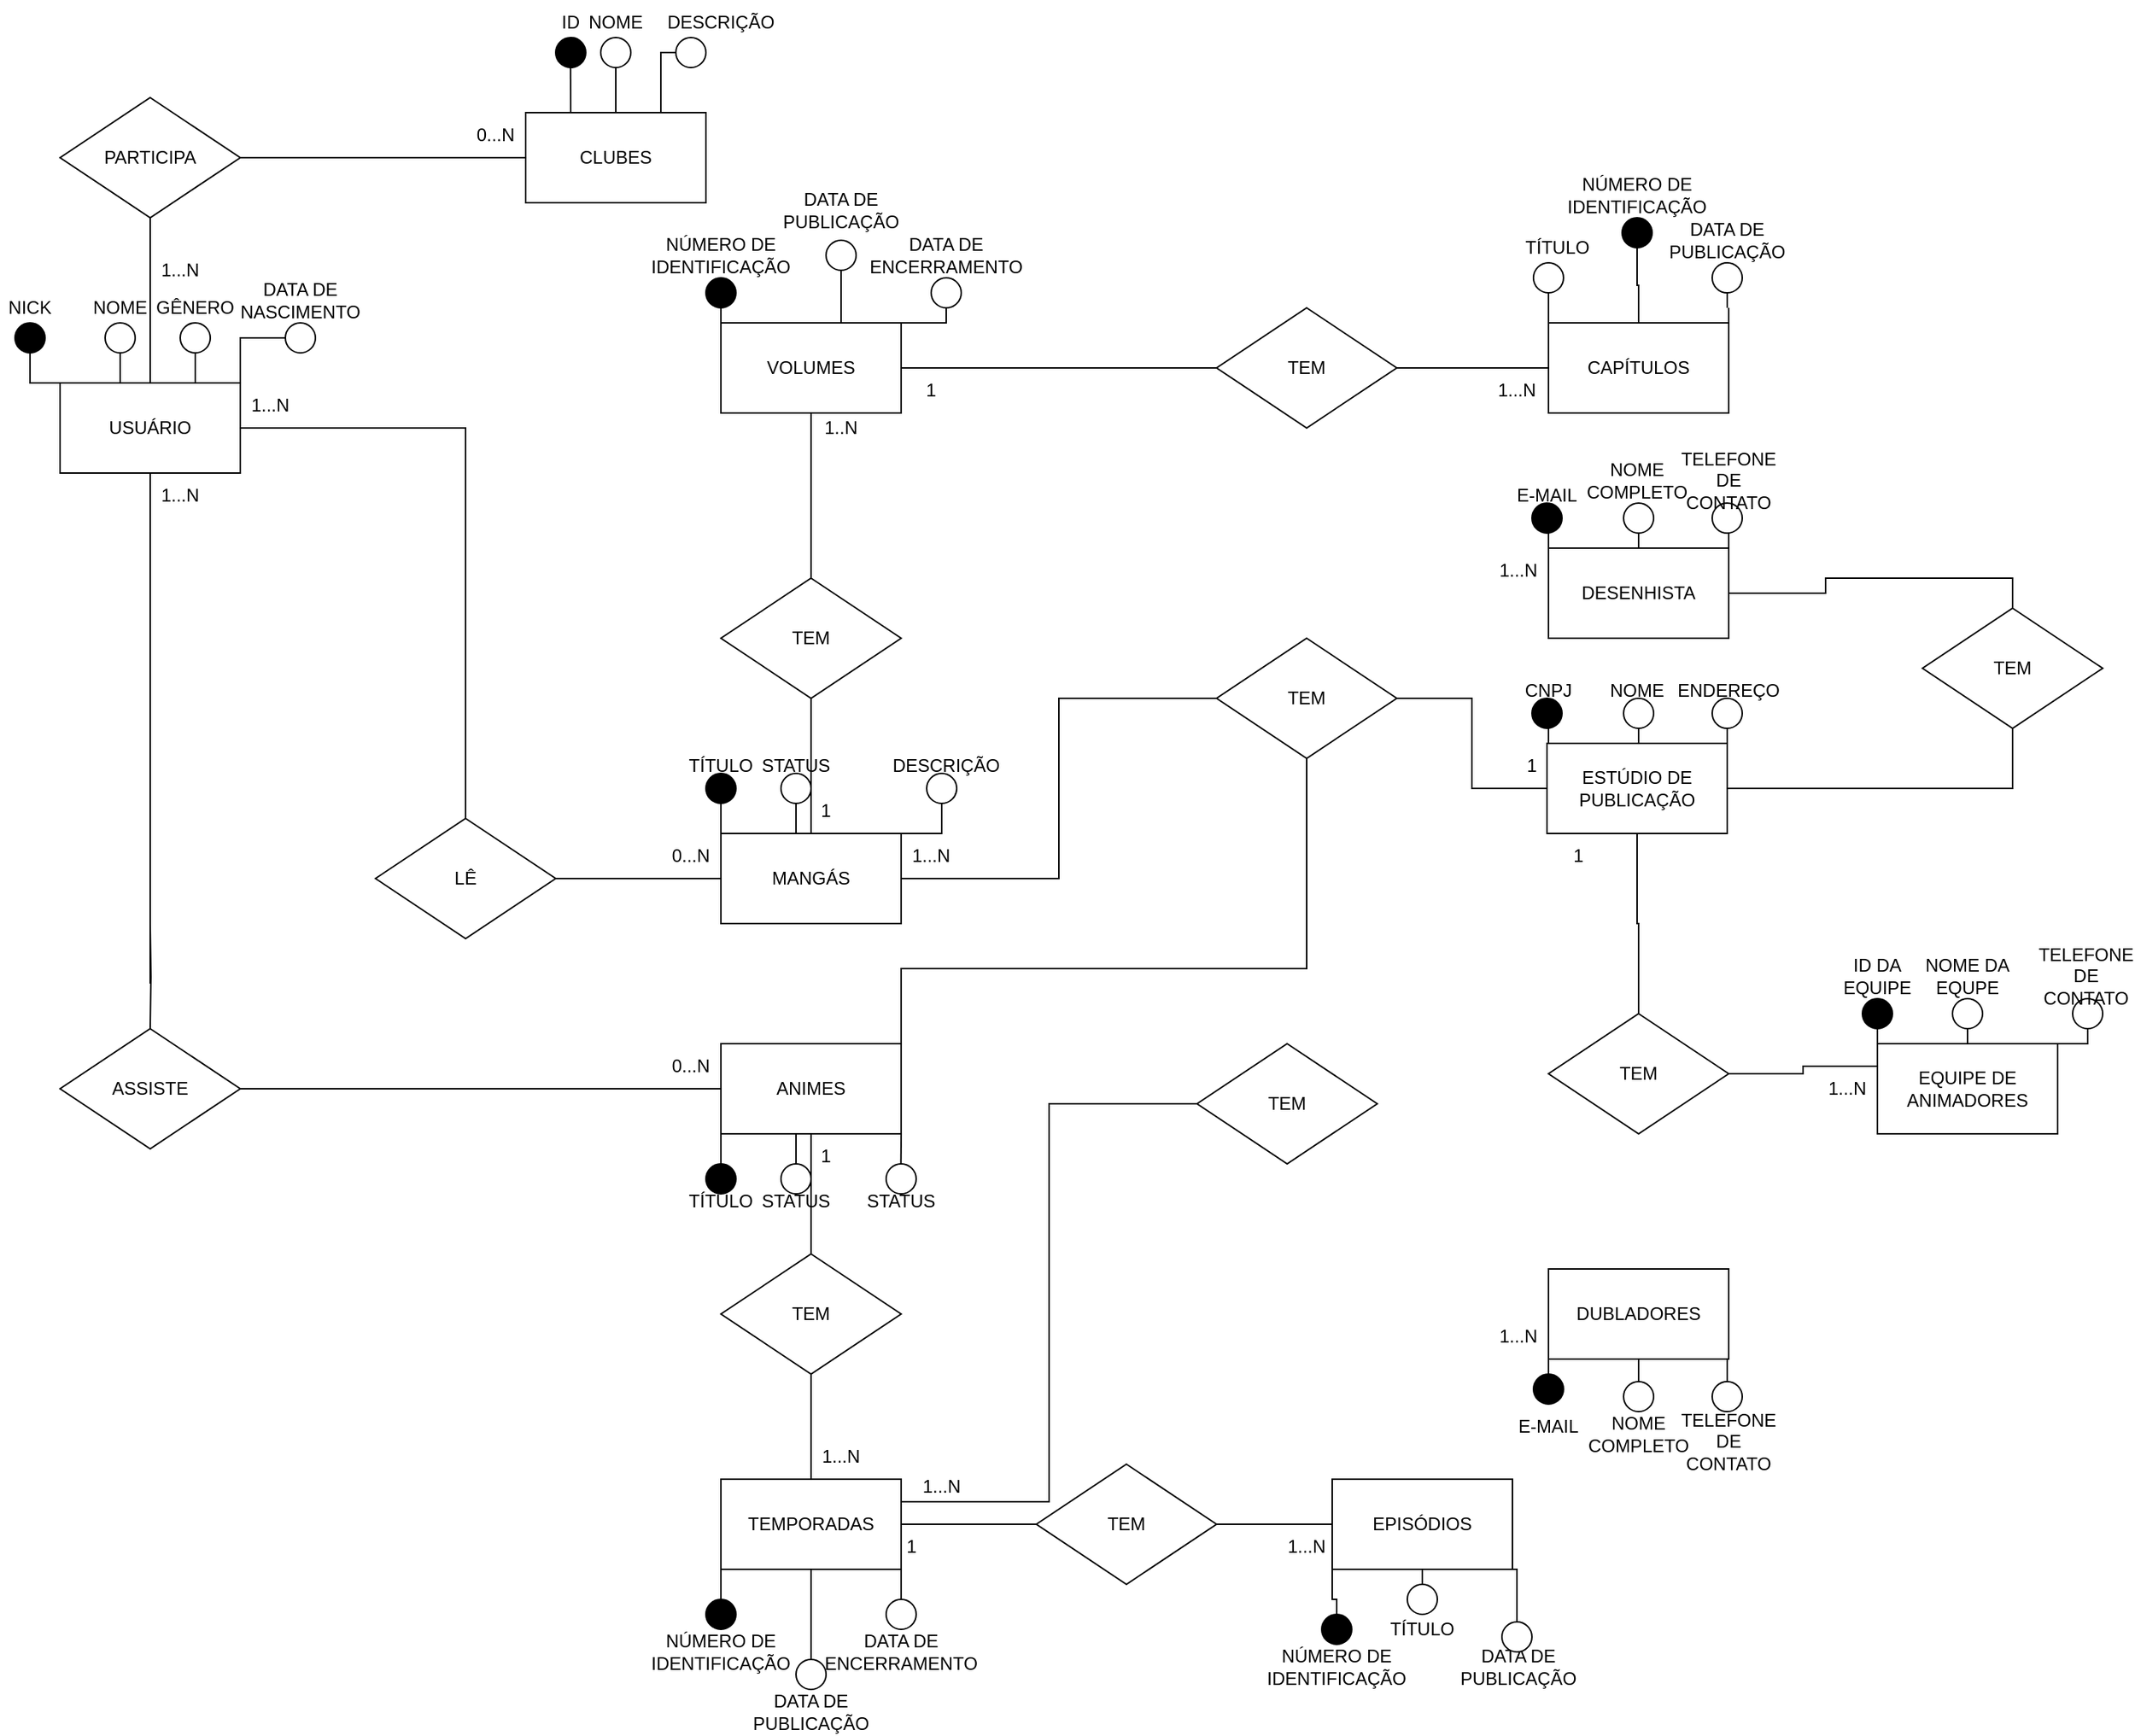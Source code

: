 <mxfile version="15.6.8" type="github">
  <diagram id="DqSAR1eta4Aplh36VHJp" name="Page-1">
    <mxGraphModel dx="1973" dy="2305" grid="1" gridSize="10" guides="1" tooltips="1" connect="1" arrows="1" fold="1" page="1" pageScale="1" pageWidth="827" pageHeight="1169" math="0" shadow="0">
      <root>
        <mxCell id="0" />
        <mxCell id="1" parent="0" />
        <mxCell id="0AynTZlASmMQr-Qh1-zb-100" style="edgeStyle=orthogonalEdgeStyle;rounded=0;orthogonalLoop=1;jettySize=auto;html=1;exitX=0.5;exitY=1;exitDx=0;exitDy=0;endArrow=none;endFill=0;" parent="1" source="0AynTZlASmMQr-Qh1-zb-62" edge="1">
          <mxGeometry relative="1" as="geometry">
            <mxPoint x="310" y="310" as="targetPoint" />
          </mxGeometry>
        </mxCell>
        <mxCell id="0AynTZlASmMQr-Qh1-zb-127" style="edgeStyle=orthogonalEdgeStyle;rounded=0;orthogonalLoop=1;jettySize=auto;html=1;exitX=0.5;exitY=0;exitDx=0;exitDy=0;entryX=0.5;entryY=1;entryDx=0;entryDy=0;endArrow=none;endFill=0;" parent="1" source="0AynTZlASmMQr-Qh1-zb-62" target="0AynTZlASmMQr-Qh1-zb-126" edge="1">
          <mxGeometry relative="1" as="geometry" />
        </mxCell>
        <mxCell id="0AynTZlASmMQr-Qh1-zb-179" style="edgeStyle=orthogonalEdgeStyle;rounded=0;orthogonalLoop=1;jettySize=auto;html=1;exitX=0;exitY=0;exitDx=0;exitDy=0;entryX=0.5;entryY=1;entryDx=0;entryDy=0;endArrow=none;endFill=0;" parent="1" source="0AynTZlASmMQr-Qh1-zb-62" target="0AynTZlASmMQr-Qh1-zb-178" edge="1">
          <mxGeometry relative="1" as="geometry" />
        </mxCell>
        <mxCell id="0AynTZlASmMQr-Qh1-zb-181" style="edgeStyle=orthogonalEdgeStyle;rounded=0;orthogonalLoop=1;jettySize=auto;html=1;exitX=0.25;exitY=0;exitDx=0;exitDy=0;entryX=0.5;entryY=1;entryDx=0;entryDy=0;endArrow=none;endFill=0;" parent="1" source="0AynTZlASmMQr-Qh1-zb-62" target="0AynTZlASmMQr-Qh1-zb-180" edge="1">
          <mxGeometry relative="1" as="geometry" />
        </mxCell>
        <mxCell id="0AynTZlASmMQr-Qh1-zb-183" style="edgeStyle=orthogonalEdgeStyle;rounded=0;orthogonalLoop=1;jettySize=auto;html=1;exitX=0.75;exitY=0;exitDx=0;exitDy=0;endArrow=none;endFill=0;" parent="1" source="0AynTZlASmMQr-Qh1-zb-62" edge="1">
          <mxGeometry relative="1" as="geometry">
            <mxPoint x="340" y="-110" as="targetPoint" />
          </mxGeometry>
        </mxCell>
        <mxCell id="0AynTZlASmMQr-Qh1-zb-190" style="edgeStyle=orthogonalEdgeStyle;rounded=0;orthogonalLoop=1;jettySize=auto;html=1;exitX=1;exitY=0;exitDx=0;exitDy=0;entryX=0;entryY=0.5;entryDx=0;entryDy=0;endArrow=none;endFill=0;" parent="1" source="0AynTZlASmMQr-Qh1-zb-62" target="0AynTZlASmMQr-Qh1-zb-187" edge="1">
          <mxGeometry relative="1" as="geometry" />
        </mxCell>
        <mxCell id="0AynTZlASmMQr-Qh1-zb-62" value="USUÁRIO" style="rounded=0;whiteSpace=wrap;html=1;" parent="1" vertex="1">
          <mxGeometry x="250" y="-90" width="120" height="60" as="geometry" />
        </mxCell>
        <mxCell id="0AynTZlASmMQr-Qh1-zb-101" style="edgeStyle=orthogonalEdgeStyle;rounded=0;orthogonalLoop=1;jettySize=auto;html=1;exitX=0.5;exitY=1;exitDx=0;exitDy=0;endArrow=none;endFill=0;" parent="1" target="0AynTZlASmMQr-Qh1-zb-70" edge="1">
          <mxGeometry relative="1" as="geometry">
            <mxPoint x="310" y="270" as="sourcePoint" />
          </mxGeometry>
        </mxCell>
        <mxCell id="0AynTZlASmMQr-Qh1-zb-146" style="edgeStyle=orthogonalEdgeStyle;rounded=0;orthogonalLoop=1;jettySize=auto;html=1;exitX=1;exitY=0.5;exitDx=0;exitDy=0;endArrow=none;endFill=0;" parent="1" source="0AynTZlASmMQr-Qh1-zb-70" target="0AynTZlASmMQr-Qh1-zb-74" edge="1">
          <mxGeometry relative="1" as="geometry" />
        </mxCell>
        <mxCell id="0AynTZlASmMQr-Qh1-zb-70" value="ASSISTE" style="rhombus;whiteSpace=wrap;html=1;" parent="1" vertex="1">
          <mxGeometry x="250" y="340" width="120" height="80" as="geometry" />
        </mxCell>
        <mxCell id="0AynTZlASmMQr-Qh1-zb-81" style="edgeStyle=orthogonalEdgeStyle;rounded=0;orthogonalLoop=1;jettySize=auto;html=1;exitX=0.5;exitY=1;exitDx=0;exitDy=0;endArrow=none;endFill=0;" parent="1" source="0AynTZlASmMQr-Qh1-zb-74" edge="1">
          <mxGeometry relative="1" as="geometry">
            <mxPoint x="750" y="490" as="targetPoint" />
          </mxGeometry>
        </mxCell>
        <mxCell id="xnUeOdPYaHrSIj6luqp0-1" style="edgeStyle=orthogonalEdgeStyle;rounded=0;orthogonalLoop=1;jettySize=auto;html=1;exitX=0;exitY=1;exitDx=0;exitDy=0;endArrow=none;endFill=0;startArrow=none;" parent="1" source="xnUeOdPYaHrSIj6luqp0-3" edge="1">
          <mxGeometry relative="1" as="geometry">
            <mxPoint x="690" y="450" as="targetPoint" />
          </mxGeometry>
        </mxCell>
        <mxCell id="xnUeOdPYaHrSIj6luqp0-7" style="edgeStyle=orthogonalEdgeStyle;rounded=0;orthogonalLoop=1;jettySize=auto;html=1;exitX=0.5;exitY=1;exitDx=0;exitDy=0;entryX=0.5;entryY=0;entryDx=0;entryDy=0;endArrow=none;endFill=0;" parent="1" source="0AynTZlASmMQr-Qh1-zb-74" target="xnUeOdPYaHrSIj6luqp0-6" edge="1">
          <mxGeometry relative="1" as="geometry" />
        </mxCell>
        <mxCell id="xnUeOdPYaHrSIj6luqp0-10" style="edgeStyle=orthogonalEdgeStyle;rounded=0;orthogonalLoop=1;jettySize=auto;html=1;exitX=1;exitY=1;exitDx=0;exitDy=0;endArrow=none;endFill=0;" parent="1" source="0AynTZlASmMQr-Qh1-zb-74" edge="1">
          <mxGeometry relative="1" as="geometry">
            <mxPoint x="809.833" y="430" as="targetPoint" />
          </mxGeometry>
        </mxCell>
        <mxCell id="cy-2hxa1i92hY7S0N-3x-6" style="edgeStyle=orthogonalEdgeStyle;rounded=0;orthogonalLoop=1;jettySize=auto;html=1;exitX=1;exitY=0;exitDx=0;exitDy=0;entryX=0.5;entryY=1;entryDx=0;entryDy=0;endArrow=none;endFill=0;" edge="1" parent="1" source="0AynTZlASmMQr-Qh1-zb-74" target="0AynTZlASmMQr-Qh1-zb-114">
          <mxGeometry relative="1" as="geometry">
            <Array as="points">
              <mxPoint x="810" y="300" />
              <mxPoint x="1080" y="300" />
            </Array>
          </mxGeometry>
        </mxCell>
        <mxCell id="0AynTZlASmMQr-Qh1-zb-74" value="ANIMES" style="rounded=0;whiteSpace=wrap;html=1;" parent="1" vertex="1">
          <mxGeometry x="690" y="350" width="120" height="60" as="geometry" />
        </mxCell>
        <mxCell id="0AynTZlASmMQr-Qh1-zb-80" style="edgeStyle=orthogonalEdgeStyle;rounded=0;orthogonalLoop=1;jettySize=auto;html=1;exitX=1;exitY=0.5;exitDx=0;exitDy=0;endArrow=none;endFill=0;" parent="1" source="0AynTZlASmMQr-Qh1-zb-78" target="0AynTZlASmMQr-Qh1-zb-79" edge="1">
          <mxGeometry relative="1" as="geometry" />
        </mxCell>
        <mxCell id="0AynTZlASmMQr-Qh1-zb-158" style="edgeStyle=orthogonalEdgeStyle;rounded=0;orthogonalLoop=1;jettySize=auto;html=1;exitX=0.5;exitY=0;exitDx=0;exitDy=0;entryX=1;entryY=0.5;entryDx=0;entryDy=0;endArrow=none;endFill=0;" parent="1" source="0AynTZlASmMQr-Qh1-zb-78" target="0AynTZlASmMQr-Qh1-zb-62" edge="1">
          <mxGeometry relative="1" as="geometry" />
        </mxCell>
        <mxCell id="0AynTZlASmMQr-Qh1-zb-78" value="LÊ" style="rhombus;whiteSpace=wrap;html=1;" parent="1" vertex="1">
          <mxGeometry x="460" y="200" width="120" height="80" as="geometry" />
        </mxCell>
        <mxCell id="0AynTZlASmMQr-Qh1-zb-93" style="edgeStyle=orthogonalEdgeStyle;rounded=0;orthogonalLoop=1;jettySize=auto;html=1;exitX=0.5;exitY=0;exitDx=0;exitDy=0;endArrow=none;endFill=0;" parent="1" source="0AynTZlASmMQr-Qh1-zb-79" edge="1">
          <mxGeometry relative="1" as="geometry">
            <mxPoint x="750" y="120" as="targetPoint" />
          </mxGeometry>
        </mxCell>
        <mxCell id="0AynTZlASmMQr-Qh1-zb-192" style="edgeStyle=orthogonalEdgeStyle;rounded=0;orthogonalLoop=1;jettySize=auto;html=1;exitX=0;exitY=0;exitDx=0;exitDy=0;entryX=0.5;entryY=1;entryDx=0;entryDy=0;endArrow=none;endFill=0;" parent="1" source="0AynTZlASmMQr-Qh1-zb-79" target="0AynTZlASmMQr-Qh1-zb-191" edge="1">
          <mxGeometry relative="1" as="geometry" />
        </mxCell>
        <mxCell id="0AynTZlASmMQr-Qh1-zb-201" style="edgeStyle=orthogonalEdgeStyle;rounded=0;orthogonalLoop=1;jettySize=auto;html=1;exitX=1;exitY=0;exitDx=0;exitDy=0;entryX=0.5;entryY=1;entryDx=0;entryDy=0;endArrow=none;endFill=0;" parent="1" source="0AynTZlASmMQr-Qh1-zb-79" target="0AynTZlASmMQr-Qh1-zb-198" edge="1">
          <mxGeometry relative="1" as="geometry" />
        </mxCell>
        <mxCell id="0AynTZlASmMQr-Qh1-zb-203" style="edgeStyle=orthogonalEdgeStyle;rounded=0;orthogonalLoop=1;jettySize=auto;html=1;exitX=0.25;exitY=0;exitDx=0;exitDy=0;endArrow=none;endFill=0;" parent="1" source="0AynTZlASmMQr-Qh1-zb-79" edge="1">
          <mxGeometry relative="1" as="geometry">
            <mxPoint x="740" y="190" as="targetPoint" />
          </mxGeometry>
        </mxCell>
        <mxCell id="xnUeOdPYaHrSIj6luqp0-93" style="edgeStyle=orthogonalEdgeStyle;rounded=0;orthogonalLoop=1;jettySize=auto;html=1;exitX=1;exitY=0.5;exitDx=0;exitDy=0;entryX=0;entryY=0.5;entryDx=0;entryDy=0;endArrow=none;endFill=0;" parent="1" source="0AynTZlASmMQr-Qh1-zb-79" target="0AynTZlASmMQr-Qh1-zb-114" edge="1">
          <mxGeometry relative="1" as="geometry" />
        </mxCell>
        <mxCell id="0AynTZlASmMQr-Qh1-zb-79" value="MANGÁS" style="rounded=0;whiteSpace=wrap;html=1;" parent="1" vertex="1">
          <mxGeometry x="690" y="210" width="120" height="60" as="geometry" />
        </mxCell>
        <mxCell id="0AynTZlASmMQr-Qh1-zb-140" style="edgeStyle=orthogonalEdgeStyle;rounded=0;orthogonalLoop=1;jettySize=auto;html=1;exitX=0.5;exitY=1;exitDx=0;exitDy=0;entryX=0.5;entryY=0;entryDx=0;entryDy=0;endArrow=none;endFill=0;" parent="1" source="0AynTZlASmMQr-Qh1-zb-82" target="0AynTZlASmMQr-Qh1-zb-84" edge="1">
          <mxGeometry relative="1" as="geometry" />
        </mxCell>
        <mxCell id="0AynTZlASmMQr-Qh1-zb-82" value="TEM" style="rhombus;whiteSpace=wrap;html=1;" parent="1" vertex="1">
          <mxGeometry x="690" y="490" width="120" height="80" as="geometry" />
        </mxCell>
        <mxCell id="0AynTZlASmMQr-Qh1-zb-86" style="edgeStyle=orthogonalEdgeStyle;rounded=0;orthogonalLoop=1;jettySize=auto;html=1;exitX=1;exitY=0.5;exitDx=0;exitDy=0;endArrow=none;endFill=0;" parent="1" source="0AynTZlASmMQr-Qh1-zb-84" target="0AynTZlASmMQr-Qh1-zb-85" edge="1">
          <mxGeometry relative="1" as="geometry" />
        </mxCell>
        <mxCell id="0AynTZlASmMQr-Qh1-zb-159" style="edgeStyle=orthogonalEdgeStyle;rounded=0;orthogonalLoop=1;jettySize=auto;html=1;exitX=1;exitY=0.25;exitDx=0;exitDy=0;entryX=0;entryY=0.5;entryDx=0;entryDy=0;endArrow=none;endFill=0;" parent="1" source="0AynTZlASmMQr-Qh1-zb-84" target="0AynTZlASmMQr-Qh1-zb-116" edge="1">
          <mxGeometry relative="1" as="geometry" />
        </mxCell>
        <mxCell id="xnUeOdPYaHrSIj6luqp0-13" style="edgeStyle=orthogonalEdgeStyle;rounded=0;orthogonalLoop=1;jettySize=auto;html=1;exitX=0;exitY=1;exitDx=0;exitDy=0;entryX=0.5;entryY=0;entryDx=0;entryDy=0;endArrow=none;endFill=0;" parent="1" source="0AynTZlASmMQr-Qh1-zb-84" target="xnUeOdPYaHrSIj6luqp0-12" edge="1">
          <mxGeometry relative="1" as="geometry" />
        </mxCell>
        <mxCell id="xnUeOdPYaHrSIj6luqp0-15" style="edgeStyle=orthogonalEdgeStyle;rounded=0;orthogonalLoop=1;jettySize=auto;html=1;exitX=0.5;exitY=1;exitDx=0;exitDy=0;endArrow=none;endFill=0;startArrow=none;" parent="1" source="xnUeOdPYaHrSIj6luqp0-16" edge="1">
          <mxGeometry relative="1" as="geometry">
            <mxPoint x="750" y="780" as="targetPoint" />
          </mxGeometry>
        </mxCell>
        <mxCell id="xnUeOdPYaHrSIj6luqp0-20" style="edgeStyle=orthogonalEdgeStyle;rounded=0;orthogonalLoop=1;jettySize=auto;html=1;exitX=1;exitY=1;exitDx=0;exitDy=0;endArrow=none;endFill=0;startArrow=none;" parent="1" source="xnUeOdPYaHrSIj6luqp0-21" edge="1">
          <mxGeometry relative="1" as="geometry">
            <mxPoint x="810" y="730" as="targetPoint" />
          </mxGeometry>
        </mxCell>
        <mxCell id="0AynTZlASmMQr-Qh1-zb-84" value="TEMPORADAS" style="rounded=0;whiteSpace=wrap;html=1;" parent="1" vertex="1">
          <mxGeometry x="690" y="640" width="120" height="60" as="geometry" />
        </mxCell>
        <mxCell id="0AynTZlASmMQr-Qh1-zb-88" style="edgeStyle=orthogonalEdgeStyle;rounded=0;orthogonalLoop=1;jettySize=auto;html=1;exitX=1;exitY=0.5;exitDx=0;exitDy=0;entryX=0;entryY=0.5;entryDx=0;entryDy=0;endArrow=none;endFill=0;" parent="1" source="0AynTZlASmMQr-Qh1-zb-85" target="0AynTZlASmMQr-Qh1-zb-87" edge="1">
          <mxGeometry relative="1" as="geometry" />
        </mxCell>
        <mxCell id="0AynTZlASmMQr-Qh1-zb-85" value="TEM" style="rhombus;whiteSpace=wrap;html=1;" parent="1" vertex="1">
          <mxGeometry x="900" y="630" width="120" height="80" as="geometry" />
        </mxCell>
        <mxCell id="xnUeOdPYaHrSIj6luqp0-25" style="edgeStyle=orthogonalEdgeStyle;rounded=0;orthogonalLoop=1;jettySize=auto;html=1;exitX=0;exitY=1;exitDx=0;exitDy=0;endArrow=none;endFill=0;" parent="1" source="0AynTZlASmMQr-Qh1-zb-87" target="xnUeOdPYaHrSIj6luqp0-23" edge="1">
          <mxGeometry relative="1" as="geometry" />
        </mxCell>
        <mxCell id="xnUeOdPYaHrSIj6luqp0-27" style="edgeStyle=orthogonalEdgeStyle;rounded=0;orthogonalLoop=1;jettySize=auto;html=1;exitX=0.5;exitY=1;exitDx=0;exitDy=0;endArrow=none;endFill=0;" parent="1" source="0AynTZlASmMQr-Qh1-zb-87" edge="1">
          <mxGeometry relative="1" as="geometry">
            <mxPoint x="1157" y="710" as="targetPoint" />
          </mxGeometry>
        </mxCell>
        <mxCell id="xnUeOdPYaHrSIj6luqp0-34" style="edgeStyle=orthogonalEdgeStyle;rounded=0;orthogonalLoop=1;jettySize=auto;html=1;exitX=1;exitY=1;exitDx=0;exitDy=0;entryX=0.5;entryY=0;entryDx=0;entryDy=0;endArrow=none;endFill=0;" parent="1" source="0AynTZlASmMQr-Qh1-zb-87" target="xnUeOdPYaHrSIj6luqp0-33" edge="1">
          <mxGeometry relative="1" as="geometry" />
        </mxCell>
        <mxCell id="0AynTZlASmMQr-Qh1-zb-87" value="EPISÓDIOS" style="rounded=0;whiteSpace=wrap;html=1;" parent="1" vertex="1">
          <mxGeometry x="1097" y="640" width="120" height="60" as="geometry" />
        </mxCell>
        <mxCell id="0AynTZlASmMQr-Qh1-zb-89" value="TEM" style="rhombus;whiteSpace=wrap;html=1;" parent="1" vertex="1">
          <mxGeometry x="690" y="40" width="120" height="80" as="geometry" />
        </mxCell>
        <mxCell id="0AynTZlASmMQr-Qh1-zb-94" style="edgeStyle=orthogonalEdgeStyle;rounded=0;orthogonalLoop=1;jettySize=auto;html=1;exitX=0.5;exitY=1;exitDx=0;exitDy=0;endArrow=none;endFill=0;" parent="1" source="0AynTZlASmMQr-Qh1-zb-91" target="0AynTZlASmMQr-Qh1-zb-89" edge="1">
          <mxGeometry relative="1" as="geometry" />
        </mxCell>
        <mxCell id="0AynTZlASmMQr-Qh1-zb-96" style="edgeStyle=orthogonalEdgeStyle;rounded=0;orthogonalLoop=1;jettySize=auto;html=1;exitX=1;exitY=0.5;exitDx=0;exitDy=0;entryX=0;entryY=0.5;entryDx=0;entryDy=0;endArrow=none;endFill=0;" parent="1" source="0AynTZlASmMQr-Qh1-zb-91" target="0AynTZlASmMQr-Qh1-zb-95" edge="1">
          <mxGeometry relative="1" as="geometry" />
        </mxCell>
        <mxCell id="0AynTZlASmMQr-Qh1-zb-209" style="edgeStyle=orthogonalEdgeStyle;rounded=0;orthogonalLoop=1;jettySize=auto;html=1;exitX=0;exitY=0;exitDx=0;exitDy=0;endArrow=none;endFill=0;startArrow=none;" parent="1" source="0AynTZlASmMQr-Qh1-zb-210" edge="1">
          <mxGeometry relative="1" as="geometry">
            <mxPoint x="690" y="-150" as="targetPoint" />
          </mxGeometry>
        </mxCell>
        <mxCell id="0AynTZlASmMQr-Qh1-zb-217" style="edgeStyle=orthogonalEdgeStyle;rounded=0;orthogonalLoop=1;jettySize=auto;html=1;exitX=1;exitY=0;exitDx=0;exitDy=0;entryX=0.5;entryY=1;entryDx=0;entryDy=0;endArrow=none;endFill=0;" parent="1" source="0AynTZlASmMQr-Qh1-zb-91" target="0AynTZlASmMQr-Qh1-zb-215" edge="1">
          <mxGeometry relative="1" as="geometry" />
        </mxCell>
        <mxCell id="0AynTZlASmMQr-Qh1-zb-222" style="edgeStyle=orthogonalEdgeStyle;rounded=0;orthogonalLoop=1;jettySize=auto;html=1;exitX=0.75;exitY=0;exitDx=0;exitDy=0;entryX=0.5;entryY=1;entryDx=0;entryDy=0;endArrow=none;endFill=0;" parent="1" source="0AynTZlASmMQr-Qh1-zb-91" target="0AynTZlASmMQr-Qh1-zb-218" edge="1">
          <mxGeometry relative="1" as="geometry" />
        </mxCell>
        <mxCell id="0AynTZlASmMQr-Qh1-zb-91" value="VOLUMES" style="rounded=0;whiteSpace=wrap;html=1;" parent="1" vertex="1">
          <mxGeometry x="690" y="-130" width="120" height="60" as="geometry" />
        </mxCell>
        <mxCell id="0AynTZlASmMQr-Qh1-zb-98" style="edgeStyle=orthogonalEdgeStyle;rounded=0;orthogonalLoop=1;jettySize=auto;html=1;exitX=1;exitY=0.5;exitDx=0;exitDy=0;entryX=0;entryY=0.5;entryDx=0;entryDy=0;endArrow=none;endFill=0;" parent="1" source="0AynTZlASmMQr-Qh1-zb-95" target="0AynTZlASmMQr-Qh1-zb-97" edge="1">
          <mxGeometry relative="1" as="geometry" />
        </mxCell>
        <mxCell id="0AynTZlASmMQr-Qh1-zb-95" value="TEM" style="rhombus;whiteSpace=wrap;html=1;" parent="1" vertex="1">
          <mxGeometry x="1020" y="-140" width="120" height="80" as="geometry" />
        </mxCell>
        <mxCell id="0AynTZlASmMQr-Qh1-zb-228" style="edgeStyle=orthogonalEdgeStyle;rounded=0;orthogonalLoop=1;jettySize=auto;html=1;exitX=1;exitY=0;exitDx=0;exitDy=0;endArrow=none;endFill=0;" parent="1" source="0AynTZlASmMQr-Qh1-zb-97" edge="1">
          <mxGeometry relative="1" as="geometry">
            <mxPoint x="1361" y="-140" as="targetPoint" />
          </mxGeometry>
        </mxCell>
        <mxCell id="0AynTZlASmMQr-Qh1-zb-234" style="edgeStyle=orthogonalEdgeStyle;rounded=0;orthogonalLoop=1;jettySize=auto;html=1;exitX=0;exitY=0;exitDx=0;exitDy=0;endArrow=none;endFill=0;" parent="1" source="0AynTZlASmMQr-Qh1-zb-97" edge="1">
          <mxGeometry relative="1" as="geometry">
            <mxPoint x="1241" y="-150" as="targetPoint" />
          </mxGeometry>
        </mxCell>
        <mxCell id="0AynTZlASmMQr-Qh1-zb-241" style="edgeStyle=orthogonalEdgeStyle;rounded=0;orthogonalLoop=1;jettySize=auto;html=1;exitX=0.5;exitY=0;exitDx=0;exitDy=0;entryX=0.5;entryY=1;entryDx=0;entryDy=0;endArrow=none;endFill=0;" parent="1" source="0AynTZlASmMQr-Qh1-zb-97" target="0AynTZlASmMQr-Qh1-zb-237" edge="1">
          <mxGeometry relative="1" as="geometry" />
        </mxCell>
        <mxCell id="0AynTZlASmMQr-Qh1-zb-97" value="CAPÍTULOS" style="rounded=0;whiteSpace=wrap;html=1;" parent="1" vertex="1">
          <mxGeometry x="1241" y="-130" width="120" height="60" as="geometry" />
        </mxCell>
        <mxCell id="cy-2hxa1i92hY7S0N-3x-2" style="edgeStyle=orthogonalEdgeStyle;rounded=0;orthogonalLoop=1;jettySize=auto;html=1;exitX=1;exitY=0.5;exitDx=0;exitDy=0;entryX=0;entryY=0.5;entryDx=0;entryDy=0;endArrow=none;endFill=0;" edge="1" parent="1" source="0AynTZlASmMQr-Qh1-zb-114" target="0AynTZlASmMQr-Qh1-zb-149">
          <mxGeometry relative="1" as="geometry" />
        </mxCell>
        <mxCell id="0AynTZlASmMQr-Qh1-zb-114" value="TEM" style="rhombus;whiteSpace=wrap;html=1;" parent="1" vertex="1">
          <mxGeometry x="1020" y="80" width="120" height="80" as="geometry" />
        </mxCell>
        <mxCell id="0AynTZlASmMQr-Qh1-zb-116" value="TEM" style="rhombus;whiteSpace=wrap;html=1;" parent="1" vertex="1">
          <mxGeometry x="1007" y="350" width="120" height="80" as="geometry" />
        </mxCell>
        <mxCell id="0AynTZlASmMQr-Qh1-zb-129" style="edgeStyle=orthogonalEdgeStyle;rounded=0;orthogonalLoop=1;jettySize=auto;html=1;exitX=1;exitY=0.5;exitDx=0;exitDy=0;endArrow=none;endFill=0;" parent="1" source="0AynTZlASmMQr-Qh1-zb-126" target="0AynTZlASmMQr-Qh1-zb-128" edge="1">
          <mxGeometry relative="1" as="geometry" />
        </mxCell>
        <mxCell id="0AynTZlASmMQr-Qh1-zb-126" value="PARTICIPA" style="rhombus;whiteSpace=wrap;html=1;" parent="1" vertex="1">
          <mxGeometry x="250" y="-280" width="120" height="80" as="geometry" />
        </mxCell>
        <mxCell id="0AynTZlASmMQr-Qh1-zb-163" style="edgeStyle=orthogonalEdgeStyle;rounded=0;orthogonalLoop=1;jettySize=auto;html=1;exitX=0.25;exitY=0;exitDx=0;exitDy=0;endArrow=none;endFill=0;" parent="1" source="0AynTZlASmMQr-Qh1-zb-128" edge="1">
          <mxGeometry relative="1" as="geometry">
            <mxPoint x="589.857" y="-300.0" as="targetPoint" />
          </mxGeometry>
        </mxCell>
        <mxCell id="0AynTZlASmMQr-Qh1-zb-169" style="edgeStyle=orthogonalEdgeStyle;rounded=0;orthogonalLoop=1;jettySize=auto;html=1;exitX=0.75;exitY=0;exitDx=0;exitDy=0;endArrow=none;endFill=0;" parent="1" source="0AynTZlASmMQr-Qh1-zb-128" edge="1">
          <mxGeometry relative="1" as="geometry">
            <mxPoint x="650" y="-300" as="targetPoint" />
          </mxGeometry>
        </mxCell>
        <mxCell id="0AynTZlASmMQr-Qh1-zb-128" value="CLUBES" style="rounded=0;whiteSpace=wrap;html=1;" parent="1" vertex="1">
          <mxGeometry x="560" y="-270" width="120" height="60" as="geometry" />
        </mxCell>
        <mxCell id="xnUeOdPYaHrSIj6luqp0-67" style="edgeStyle=orthogonalEdgeStyle;rounded=0;orthogonalLoop=1;jettySize=auto;html=1;exitX=0;exitY=0;exitDx=0;exitDy=0;endArrow=none;endFill=0;startArrow=none;" parent="1" source="xnUeOdPYaHrSIj6luqp0-68" edge="1">
          <mxGeometry relative="1" as="geometry">
            <mxPoint x="1241" as="targetPoint" />
          </mxGeometry>
        </mxCell>
        <mxCell id="xnUeOdPYaHrSIj6luqp0-72" style="edgeStyle=orthogonalEdgeStyle;rounded=0;orthogonalLoop=1;jettySize=auto;html=1;exitX=0.5;exitY=0;exitDx=0;exitDy=0;entryX=0.5;entryY=1;entryDx=0;entryDy=0;endArrow=none;endFill=0;" parent="1" source="0AynTZlASmMQr-Qh1-zb-148" target="xnUeOdPYaHrSIj6luqp0-71" edge="1">
          <mxGeometry relative="1" as="geometry" />
        </mxCell>
        <mxCell id="xnUeOdPYaHrSIj6luqp0-76" style="edgeStyle=orthogonalEdgeStyle;rounded=0;orthogonalLoop=1;jettySize=auto;html=1;exitX=1;exitY=0;exitDx=0;exitDy=0;endArrow=none;endFill=0;" parent="1" source="0AynTZlASmMQr-Qh1-zb-148" edge="1">
          <mxGeometry relative="1" as="geometry">
            <mxPoint x="1361" y="10" as="targetPoint" />
          </mxGeometry>
        </mxCell>
        <mxCell id="cy-2hxa1i92hY7S0N-3x-8" style="edgeStyle=orthogonalEdgeStyle;rounded=0;orthogonalLoop=1;jettySize=auto;html=1;exitX=1;exitY=0.5;exitDx=0;exitDy=0;entryX=0.5;entryY=0;entryDx=0;entryDy=0;endArrow=none;endFill=0;" edge="1" parent="1" source="0AynTZlASmMQr-Qh1-zb-148" target="cy-2hxa1i92hY7S0N-3x-7">
          <mxGeometry relative="1" as="geometry" />
        </mxCell>
        <mxCell id="0AynTZlASmMQr-Qh1-zb-148" value="DESENHISTA" style="rounded=0;whiteSpace=wrap;html=1;" parent="1" vertex="1">
          <mxGeometry x="1241" y="20" width="120" height="60" as="geometry" />
        </mxCell>
        <mxCell id="xnUeOdPYaHrSIj6luqp0-57" style="edgeStyle=orthogonalEdgeStyle;rounded=0;orthogonalLoop=1;jettySize=auto;html=1;exitX=0;exitY=0;exitDx=0;exitDy=0;endArrow=none;endFill=0;" parent="1" source="0AynTZlASmMQr-Qh1-zb-149" edge="1">
          <mxGeometry relative="1" as="geometry">
            <mxPoint x="1241" y="140" as="targetPoint" />
          </mxGeometry>
        </mxCell>
        <mxCell id="xnUeOdPYaHrSIj6luqp0-60" style="edgeStyle=orthogonalEdgeStyle;rounded=0;orthogonalLoop=1;jettySize=auto;html=1;exitX=0.5;exitY=0;exitDx=0;exitDy=0;endArrow=none;endFill=0;" parent="1" source="0AynTZlASmMQr-Qh1-zb-149" edge="1">
          <mxGeometry relative="1" as="geometry">
            <mxPoint x="1301" y="140" as="targetPoint" />
          </mxGeometry>
        </mxCell>
        <mxCell id="xnUeOdPYaHrSIj6luqp0-65" style="edgeStyle=orthogonalEdgeStyle;rounded=0;orthogonalLoop=1;jettySize=auto;html=1;exitX=1;exitY=0;exitDx=0;exitDy=0;entryX=0.5;entryY=1;entryDx=0;entryDy=0;endArrow=none;endFill=0;" parent="1" source="0AynTZlASmMQr-Qh1-zb-149" target="xnUeOdPYaHrSIj6luqp0-64" edge="1">
          <mxGeometry relative="1" as="geometry" />
        </mxCell>
        <mxCell id="cy-2hxa1i92hY7S0N-3x-9" style="edgeStyle=orthogonalEdgeStyle;rounded=0;orthogonalLoop=1;jettySize=auto;html=1;exitX=1;exitY=0.5;exitDx=0;exitDy=0;entryX=0.5;entryY=1;entryDx=0;entryDy=0;endArrow=none;endFill=0;" edge="1" parent="1" source="0AynTZlASmMQr-Qh1-zb-149" target="cy-2hxa1i92hY7S0N-3x-7">
          <mxGeometry relative="1" as="geometry" />
        </mxCell>
        <mxCell id="cy-2hxa1i92hY7S0N-3x-12" style="edgeStyle=orthogonalEdgeStyle;rounded=0;orthogonalLoop=1;jettySize=auto;html=1;exitX=0.5;exitY=1;exitDx=0;exitDy=0;entryX=0.5;entryY=0;entryDx=0;entryDy=0;endArrow=none;endFill=0;" edge="1" parent="1" source="0AynTZlASmMQr-Qh1-zb-149" target="cy-2hxa1i92hY7S0N-3x-10">
          <mxGeometry relative="1" as="geometry" />
        </mxCell>
        <mxCell id="0AynTZlASmMQr-Qh1-zb-149" value="ESTÚDIO DE PUBLICAÇÃO" style="rounded=0;whiteSpace=wrap;html=1;" parent="1" vertex="1">
          <mxGeometry x="1240" y="150" width="120" height="60" as="geometry" />
        </mxCell>
        <mxCell id="xnUeOdPYaHrSIj6luqp0-35" style="edgeStyle=orthogonalEdgeStyle;rounded=0;orthogonalLoop=1;jettySize=auto;html=1;exitX=0;exitY=1;exitDx=0;exitDy=0;endArrow=none;endFill=0;startArrow=none;" parent="1" source="xnUeOdPYaHrSIj6luqp0-36" edge="1">
          <mxGeometry relative="1" as="geometry">
            <mxPoint x="1241" y="580" as="targetPoint" />
          </mxGeometry>
        </mxCell>
        <mxCell id="xnUeOdPYaHrSIj6luqp0-40" style="edgeStyle=orthogonalEdgeStyle;rounded=0;orthogonalLoop=1;jettySize=auto;html=1;exitX=0.5;exitY=1;exitDx=0;exitDy=0;entryX=0.5;entryY=0;entryDx=0;entryDy=0;endArrow=none;endFill=0;" parent="1" source="0AynTZlASmMQr-Qh1-zb-154" target="xnUeOdPYaHrSIj6luqp0-39" edge="1">
          <mxGeometry relative="1" as="geometry" />
        </mxCell>
        <mxCell id="xnUeOdPYaHrSIj6luqp0-43" style="edgeStyle=orthogonalEdgeStyle;rounded=0;orthogonalLoop=1;jettySize=auto;html=1;exitX=1;exitY=1;exitDx=0;exitDy=0;entryX=0.5;entryY=0;entryDx=0;entryDy=0;endArrow=none;endFill=0;" parent="1" source="0AynTZlASmMQr-Qh1-zb-154" target="xnUeOdPYaHrSIj6luqp0-42" edge="1">
          <mxGeometry relative="1" as="geometry" />
        </mxCell>
        <mxCell id="0AynTZlASmMQr-Qh1-zb-154" value="DUBLADORES" style="rounded=0;whiteSpace=wrap;html=1;" parent="1" vertex="1">
          <mxGeometry x="1241" y="500" width="120" height="60" as="geometry" />
        </mxCell>
        <mxCell id="xnUeOdPYaHrSIj6luqp0-45" style="edgeStyle=orthogonalEdgeStyle;rounded=0;orthogonalLoop=1;jettySize=auto;html=1;exitX=0;exitY=0;exitDx=0;exitDy=0;endArrow=none;endFill=0;startArrow=none;" parent="1" source="xnUeOdPYaHrSIj6luqp0-47" edge="1">
          <mxGeometry relative="1" as="geometry">
            <mxPoint x="1460" y="320" as="targetPoint" />
          </mxGeometry>
        </mxCell>
        <mxCell id="xnUeOdPYaHrSIj6luqp0-51" style="edgeStyle=orthogonalEdgeStyle;rounded=0;orthogonalLoop=1;jettySize=auto;html=1;exitX=0.5;exitY=0;exitDx=0;exitDy=0;entryX=0.5;entryY=1;entryDx=0;entryDy=0;endArrow=none;endFill=0;" parent="1" source="0AynTZlASmMQr-Qh1-zb-156" target="xnUeOdPYaHrSIj6luqp0-50" edge="1">
          <mxGeometry relative="1" as="geometry" />
        </mxCell>
        <mxCell id="xnUeOdPYaHrSIj6luqp0-54" style="edgeStyle=orthogonalEdgeStyle;rounded=0;orthogonalLoop=1;jettySize=auto;html=1;exitX=1;exitY=0;exitDx=0;exitDy=0;entryX=0.5;entryY=1;entryDx=0;entryDy=0;endArrow=none;endFill=0;" parent="1" source="0AynTZlASmMQr-Qh1-zb-156" target="xnUeOdPYaHrSIj6luqp0-53" edge="1">
          <mxGeometry relative="1" as="geometry" />
        </mxCell>
        <mxCell id="0AynTZlASmMQr-Qh1-zb-156" value="EQUIPE DE ANIMADORES" style="rounded=0;whiteSpace=wrap;html=1;" parent="1" vertex="1">
          <mxGeometry x="1460" y="350" width="120" height="60" as="geometry" />
        </mxCell>
        <mxCell id="0AynTZlASmMQr-Qh1-zb-166" value="" style="ellipse;whiteSpace=wrap;html=1;aspect=fixed;fillColor=#000000;" parent="1" vertex="1">
          <mxGeometry x="580" y="-320" width="20" height="20" as="geometry" />
        </mxCell>
        <mxCell id="0AynTZlASmMQr-Qh1-zb-168" style="edgeStyle=orthogonalEdgeStyle;rounded=0;orthogonalLoop=1;jettySize=auto;html=1;exitX=0.5;exitY=1;exitDx=0;exitDy=0;endArrow=none;endFill=0;" parent="1" source="0AynTZlASmMQr-Qh1-zb-167" target="0AynTZlASmMQr-Qh1-zb-128" edge="1">
          <mxGeometry relative="1" as="geometry" />
        </mxCell>
        <mxCell id="0AynTZlASmMQr-Qh1-zb-167" value="" style="ellipse;whiteSpace=wrap;html=1;aspect=fixed;" parent="1" vertex="1">
          <mxGeometry x="610" y="-320" width="20" height="20" as="geometry" />
        </mxCell>
        <mxCell id="0AynTZlASmMQr-Qh1-zb-176" style="edgeStyle=orthogonalEdgeStyle;rounded=0;orthogonalLoop=1;jettySize=auto;html=1;exitX=0;exitY=0.5;exitDx=0;exitDy=0;endArrow=none;endFill=0;" parent="1" source="0AynTZlASmMQr-Qh1-zb-170" edge="1">
          <mxGeometry relative="1" as="geometry">
            <mxPoint x="650" y="-300" as="targetPoint" />
          </mxGeometry>
        </mxCell>
        <mxCell id="0AynTZlASmMQr-Qh1-zb-170" value="" style="ellipse;whiteSpace=wrap;html=1;aspect=fixed;" parent="1" vertex="1">
          <mxGeometry x="660" y="-320" width="20" height="20" as="geometry" />
        </mxCell>
        <mxCell id="0AynTZlASmMQr-Qh1-zb-171" value="ID" style="text;html=1;strokeColor=none;fillColor=none;align=center;verticalAlign=middle;whiteSpace=wrap;rounded=0;" parent="1" vertex="1">
          <mxGeometry x="580" y="-340" width="20" height="20" as="geometry" />
        </mxCell>
        <mxCell id="0AynTZlASmMQr-Qh1-zb-172" value="NOME" style="text;html=1;strokeColor=none;fillColor=none;align=center;verticalAlign=middle;whiteSpace=wrap;rounded=0;" parent="1" vertex="1">
          <mxGeometry x="605" y="-340" width="30" height="20" as="geometry" />
        </mxCell>
        <mxCell id="0AynTZlASmMQr-Qh1-zb-174" value="DESCRIÇÃO" style="text;html=1;strokeColor=none;fillColor=none;align=center;verticalAlign=middle;whiteSpace=wrap;rounded=0;" parent="1" vertex="1">
          <mxGeometry x="660" y="-345" width="60" height="30" as="geometry" />
        </mxCell>
        <mxCell id="0AynTZlASmMQr-Qh1-zb-177" value="NICK" style="text;html=1;strokeColor=none;fillColor=none;align=center;verticalAlign=middle;whiteSpace=wrap;rounded=0;" parent="1" vertex="1">
          <mxGeometry x="210" y="-150" width="40" height="20" as="geometry" />
        </mxCell>
        <mxCell id="0AynTZlASmMQr-Qh1-zb-178" value="" style="ellipse;whiteSpace=wrap;html=1;aspect=fixed;fillColor=#000000;" parent="1" vertex="1">
          <mxGeometry x="220" y="-130" width="20" height="20" as="geometry" />
        </mxCell>
        <mxCell id="0AynTZlASmMQr-Qh1-zb-180" value="" style="ellipse;whiteSpace=wrap;html=1;aspect=fixed;" parent="1" vertex="1">
          <mxGeometry x="280" y="-130" width="20" height="20" as="geometry" />
        </mxCell>
        <mxCell id="0AynTZlASmMQr-Qh1-zb-182" value="NOME" style="text;html=1;strokeColor=none;fillColor=none;align=center;verticalAlign=middle;whiteSpace=wrap;rounded=0;" parent="1" vertex="1">
          <mxGeometry x="260" y="-155" width="60" height="30" as="geometry" />
        </mxCell>
        <mxCell id="0AynTZlASmMQr-Qh1-zb-184" value="" style="ellipse;whiteSpace=wrap;html=1;aspect=fixed;" parent="1" vertex="1">
          <mxGeometry x="330" y="-130" width="20" height="20" as="geometry" />
        </mxCell>
        <mxCell id="0AynTZlASmMQr-Qh1-zb-185" value="GÊNERO" style="text;html=1;strokeColor=none;fillColor=none;align=center;verticalAlign=middle;whiteSpace=wrap;rounded=0;" parent="1" vertex="1">
          <mxGeometry x="310" y="-155" width="60" height="30" as="geometry" />
        </mxCell>
        <mxCell id="0AynTZlASmMQr-Qh1-zb-187" value="" style="ellipse;whiteSpace=wrap;html=1;aspect=fixed;" parent="1" vertex="1">
          <mxGeometry x="400" y="-130" width="20" height="20" as="geometry" />
        </mxCell>
        <mxCell id="0AynTZlASmMQr-Qh1-zb-189" value="DATA DE NASCIMENTO" style="text;html=1;strokeColor=none;fillColor=none;align=center;verticalAlign=middle;whiteSpace=wrap;rounded=0;" parent="1" vertex="1">
          <mxGeometry x="380" y="-160" width="60" height="30" as="geometry" />
        </mxCell>
        <mxCell id="0AynTZlASmMQr-Qh1-zb-191" value="" style="ellipse;whiteSpace=wrap;html=1;aspect=fixed;fillColor=#000000;" parent="1" vertex="1">
          <mxGeometry x="680" y="170" width="20" height="20" as="geometry" />
        </mxCell>
        <mxCell id="0AynTZlASmMQr-Qh1-zb-195" value="TÍTULO" style="text;html=1;strokeColor=none;fillColor=none;align=center;verticalAlign=middle;whiteSpace=wrap;rounded=0;" parent="1" vertex="1">
          <mxGeometry x="660" y="150" width="60" height="30" as="geometry" />
        </mxCell>
        <mxCell id="0AynTZlASmMQr-Qh1-zb-196" value="DESCRIÇÃO" style="text;html=1;strokeColor=none;fillColor=none;align=center;verticalAlign=middle;whiteSpace=wrap;rounded=0;" parent="1" vertex="1">
          <mxGeometry x="810" y="150" width="60" height="30" as="geometry" />
        </mxCell>
        <mxCell id="0AynTZlASmMQr-Qh1-zb-198" value="" style="ellipse;whiteSpace=wrap;html=1;aspect=fixed;" parent="1" vertex="1">
          <mxGeometry x="827" y="170" width="20" height="20" as="geometry" />
        </mxCell>
        <mxCell id="0AynTZlASmMQr-Qh1-zb-202" value="STATUS" style="text;html=1;strokeColor=none;fillColor=none;align=center;verticalAlign=middle;whiteSpace=wrap;rounded=0;" parent="1" vertex="1">
          <mxGeometry x="710" y="150" width="60" height="30" as="geometry" />
        </mxCell>
        <mxCell id="0AynTZlASmMQr-Qh1-zb-204" value="" style="ellipse;whiteSpace=wrap;html=1;aspect=fixed;" parent="1" vertex="1">
          <mxGeometry x="730" y="170" width="20" height="20" as="geometry" />
        </mxCell>
        <mxCell id="0AynTZlASmMQr-Qh1-zb-210" value="" style="ellipse;whiteSpace=wrap;html=1;aspect=fixed;fillColor=#000000;" parent="1" vertex="1">
          <mxGeometry x="680" y="-160" width="20" height="20" as="geometry" />
        </mxCell>
        <mxCell id="0AynTZlASmMQr-Qh1-zb-211" value="" style="edgeStyle=orthogonalEdgeStyle;rounded=0;orthogonalLoop=1;jettySize=auto;html=1;exitX=0;exitY=0;exitDx=0;exitDy=0;endArrow=none;endFill=0;" parent="1" source="0AynTZlASmMQr-Qh1-zb-91" target="0AynTZlASmMQr-Qh1-zb-210" edge="1">
          <mxGeometry relative="1" as="geometry">
            <mxPoint x="690" y="-150" as="targetPoint" />
            <mxPoint x="690" y="-130" as="sourcePoint" />
          </mxGeometry>
        </mxCell>
        <mxCell id="0AynTZlASmMQr-Qh1-zb-212" value="NÚMERO DE IDENTIFICAÇÃO" style="text;html=1;strokeColor=none;fillColor=none;align=center;verticalAlign=middle;whiteSpace=wrap;rounded=0;" parent="1" vertex="1">
          <mxGeometry x="660" y="-190" width="60" height="30" as="geometry" />
        </mxCell>
        <mxCell id="0AynTZlASmMQr-Qh1-zb-214" value="DATA DE ENCERRAMENTO" style="text;html=1;strokeColor=none;fillColor=none;align=center;verticalAlign=middle;whiteSpace=wrap;rounded=0;" parent="1" vertex="1">
          <mxGeometry x="810" y="-190" width="60" height="30" as="geometry" />
        </mxCell>
        <mxCell id="0AynTZlASmMQr-Qh1-zb-215" value="" style="ellipse;whiteSpace=wrap;html=1;aspect=fixed;" parent="1" vertex="1">
          <mxGeometry x="830" y="-160" width="20" height="20" as="geometry" />
        </mxCell>
        <mxCell id="0AynTZlASmMQr-Qh1-zb-218" value="" style="ellipse;whiteSpace=wrap;html=1;aspect=fixed;" parent="1" vertex="1">
          <mxGeometry x="760" y="-185" width="20" height="20" as="geometry" />
        </mxCell>
        <mxCell id="0AynTZlASmMQr-Qh1-zb-220" value="DATA DE PUBLICAÇÃO" style="text;html=1;strokeColor=none;fillColor=none;align=center;verticalAlign=middle;whiteSpace=wrap;rounded=0;" parent="1" vertex="1">
          <mxGeometry x="740" y="-220" width="60" height="30" as="geometry" />
        </mxCell>
        <mxCell id="0AynTZlASmMQr-Qh1-zb-225" value="" style="ellipse;whiteSpace=wrap;html=1;aspect=fixed;" parent="1" vertex="1">
          <mxGeometry x="1231" y="-170" width="20" height="20" as="geometry" />
        </mxCell>
        <mxCell id="0AynTZlASmMQr-Qh1-zb-226" value="TÍTULO" style="text;html=1;strokeColor=none;fillColor=none;align=center;verticalAlign=middle;whiteSpace=wrap;rounded=0;" parent="1" vertex="1">
          <mxGeometry x="1217" y="-195" width="60" height="30" as="geometry" />
        </mxCell>
        <mxCell id="0AynTZlASmMQr-Qh1-zb-227" value="DATA DE PUBLICAÇÃO" style="text;html=1;strokeColor=none;fillColor=none;align=center;verticalAlign=middle;whiteSpace=wrap;rounded=0;" parent="1" vertex="1">
          <mxGeometry x="1330" y="-200" width="60" height="30" as="geometry" />
        </mxCell>
        <mxCell id="0AynTZlASmMQr-Qh1-zb-231" style="edgeStyle=orthogonalEdgeStyle;rounded=0;orthogonalLoop=1;jettySize=auto;html=1;exitX=0.5;exitY=1;exitDx=0;exitDy=0;endArrow=none;endFill=0;" parent="1" source="0AynTZlASmMQr-Qh1-zb-229" edge="1">
          <mxGeometry relative="1" as="geometry">
            <mxPoint x="1360" y="-140" as="targetPoint" />
          </mxGeometry>
        </mxCell>
        <mxCell id="0AynTZlASmMQr-Qh1-zb-229" value="" style="ellipse;whiteSpace=wrap;html=1;aspect=fixed;" parent="1" vertex="1">
          <mxGeometry x="1350" y="-170" width="20" height="20" as="geometry" />
        </mxCell>
        <mxCell id="0AynTZlASmMQr-Qh1-zb-236" value="NÚMERO DE IDENTIFICAÇÃO" style="text;html=1;strokeColor=none;fillColor=none;align=center;verticalAlign=middle;whiteSpace=wrap;rounded=0;" parent="1" vertex="1">
          <mxGeometry x="1270" y="-230" width="60" height="30" as="geometry" />
        </mxCell>
        <mxCell id="0AynTZlASmMQr-Qh1-zb-237" value="" style="ellipse;whiteSpace=wrap;html=1;aspect=fixed;fillColor=#000000;" parent="1" vertex="1">
          <mxGeometry x="1290" y="-200" width="20" height="20" as="geometry" />
        </mxCell>
        <mxCell id="xnUeOdPYaHrSIj6luqp0-3" value="" style="ellipse;whiteSpace=wrap;html=1;aspect=fixed;fillColor=#000000;" parent="1" vertex="1">
          <mxGeometry x="680" y="430" width="20" height="20" as="geometry" />
        </mxCell>
        <mxCell id="xnUeOdPYaHrSIj6luqp0-4" value="" style="edgeStyle=orthogonalEdgeStyle;rounded=0;orthogonalLoop=1;jettySize=auto;html=1;exitX=0;exitY=1;exitDx=0;exitDy=0;endArrow=none;endFill=0;" parent="1" source="0AynTZlASmMQr-Qh1-zb-74" target="xnUeOdPYaHrSIj6luqp0-3" edge="1">
          <mxGeometry relative="1" as="geometry">
            <mxPoint x="690" y="450" as="targetPoint" />
            <mxPoint x="690" y="410" as="sourcePoint" />
          </mxGeometry>
        </mxCell>
        <mxCell id="xnUeOdPYaHrSIj6luqp0-5" value="TÍTULO" style="text;html=1;strokeColor=none;fillColor=none;align=center;verticalAlign=middle;whiteSpace=wrap;rounded=0;" parent="1" vertex="1">
          <mxGeometry x="660" y="440" width="60" height="30" as="geometry" />
        </mxCell>
        <mxCell id="xnUeOdPYaHrSIj6luqp0-6" value="" style="ellipse;whiteSpace=wrap;html=1;aspect=fixed;" parent="1" vertex="1">
          <mxGeometry x="730" y="430" width="20" height="20" as="geometry" />
        </mxCell>
        <mxCell id="xnUeOdPYaHrSIj6luqp0-8" value="STATUS" style="text;html=1;strokeColor=none;fillColor=none;align=center;verticalAlign=middle;whiteSpace=wrap;rounded=0;" parent="1" vertex="1">
          <mxGeometry x="710" y="440" width="60" height="30" as="geometry" />
        </mxCell>
        <mxCell id="xnUeOdPYaHrSIj6luqp0-9" value="" style="ellipse;whiteSpace=wrap;html=1;aspect=fixed;" parent="1" vertex="1">
          <mxGeometry x="800" y="430" width="20" height="20" as="geometry" />
        </mxCell>
        <mxCell id="xnUeOdPYaHrSIj6luqp0-11" value="STATUS" style="text;html=1;strokeColor=none;fillColor=none;align=center;verticalAlign=middle;whiteSpace=wrap;rounded=0;" parent="1" vertex="1">
          <mxGeometry x="780" y="440" width="60" height="30" as="geometry" />
        </mxCell>
        <mxCell id="xnUeOdPYaHrSIj6luqp0-12" value="" style="ellipse;whiteSpace=wrap;html=1;aspect=fixed;fillColor=#000000;" parent="1" vertex="1">
          <mxGeometry x="680" y="720" width="20" height="20" as="geometry" />
        </mxCell>
        <mxCell id="xnUeOdPYaHrSIj6luqp0-14" value="NÚMERO DE IDENTIFICAÇÃO" style="text;html=1;strokeColor=none;fillColor=none;align=center;verticalAlign=middle;whiteSpace=wrap;rounded=0;" parent="1" vertex="1">
          <mxGeometry x="660" y="740" width="60" height="30" as="geometry" />
        </mxCell>
        <mxCell id="xnUeOdPYaHrSIj6luqp0-16" value="" style="ellipse;whiteSpace=wrap;html=1;aspect=fixed;" parent="1" vertex="1">
          <mxGeometry x="740" y="760" width="20" height="20" as="geometry" />
        </mxCell>
        <mxCell id="xnUeOdPYaHrSIj6luqp0-17" value="" style="edgeStyle=orthogonalEdgeStyle;rounded=0;orthogonalLoop=1;jettySize=auto;html=1;exitX=0.5;exitY=1;exitDx=0;exitDy=0;endArrow=none;endFill=0;" parent="1" source="0AynTZlASmMQr-Qh1-zb-84" target="xnUeOdPYaHrSIj6luqp0-16" edge="1">
          <mxGeometry relative="1" as="geometry">
            <mxPoint x="750" y="780" as="targetPoint" />
            <mxPoint x="750" y="700" as="sourcePoint" />
          </mxGeometry>
        </mxCell>
        <mxCell id="xnUeOdPYaHrSIj6luqp0-18" value="DATA DE PUBLICAÇÃO" style="text;html=1;strokeColor=none;fillColor=none;align=center;verticalAlign=middle;whiteSpace=wrap;rounded=0;" parent="1" vertex="1">
          <mxGeometry x="720" y="780" width="60" height="30" as="geometry" />
        </mxCell>
        <mxCell id="xnUeOdPYaHrSIj6luqp0-19" value="DATA DE ENCERRAMENTO" style="text;html=1;strokeColor=none;fillColor=none;align=center;verticalAlign=middle;whiteSpace=wrap;rounded=0;" parent="1" vertex="1">
          <mxGeometry x="780" y="740" width="60" height="30" as="geometry" />
        </mxCell>
        <mxCell id="xnUeOdPYaHrSIj6luqp0-21" value="" style="ellipse;whiteSpace=wrap;html=1;aspect=fixed;" parent="1" vertex="1">
          <mxGeometry x="800" y="720" width="20" height="20" as="geometry" />
        </mxCell>
        <mxCell id="xnUeOdPYaHrSIj6luqp0-22" value="" style="edgeStyle=orthogonalEdgeStyle;rounded=0;orthogonalLoop=1;jettySize=auto;html=1;exitX=1;exitY=1;exitDx=0;exitDy=0;endArrow=none;endFill=0;" parent="1" source="0AynTZlASmMQr-Qh1-zb-84" target="xnUeOdPYaHrSIj6luqp0-21" edge="1">
          <mxGeometry relative="1" as="geometry">
            <mxPoint x="810" y="730" as="targetPoint" />
            <mxPoint x="810" y="700" as="sourcePoint" />
          </mxGeometry>
        </mxCell>
        <mxCell id="xnUeOdPYaHrSIj6luqp0-23" value="" style="ellipse;whiteSpace=wrap;html=1;aspect=fixed;fillColor=#000000;" parent="1" vertex="1">
          <mxGeometry x="1090" y="730" width="20" height="20" as="geometry" />
        </mxCell>
        <mxCell id="xnUeOdPYaHrSIj6luqp0-26" value="NÚMERO DE IDENTIFICAÇÃO" style="text;html=1;strokeColor=none;fillColor=none;align=center;verticalAlign=middle;whiteSpace=wrap;rounded=0;" parent="1" vertex="1">
          <mxGeometry x="1070" y="750" width="60" height="30" as="geometry" />
        </mxCell>
        <mxCell id="xnUeOdPYaHrSIj6luqp0-28" value="" style="ellipse;whiteSpace=wrap;html=1;aspect=fixed;" parent="1" vertex="1">
          <mxGeometry x="1147" y="710" width="20" height="20" as="geometry" />
        </mxCell>
        <mxCell id="xnUeOdPYaHrSIj6luqp0-29" value="TÍTULO" style="text;html=1;strokeColor=none;fillColor=none;align=center;verticalAlign=middle;whiteSpace=wrap;rounded=0;" parent="1" vertex="1">
          <mxGeometry x="1127" y="725" width="60" height="30" as="geometry" />
        </mxCell>
        <mxCell id="xnUeOdPYaHrSIj6luqp0-31" value="DATA DE PUBLICAÇÃO" style="text;html=1;strokeColor=none;fillColor=none;align=center;verticalAlign=middle;whiteSpace=wrap;rounded=0;" parent="1" vertex="1">
          <mxGeometry x="1191" y="750" width="60" height="30" as="geometry" />
        </mxCell>
        <mxCell id="xnUeOdPYaHrSIj6luqp0-33" value="" style="ellipse;whiteSpace=wrap;html=1;aspect=fixed;" parent="1" vertex="1">
          <mxGeometry x="1210" y="735" width="20" height="20" as="geometry" />
        </mxCell>
        <mxCell id="xnUeOdPYaHrSIj6luqp0-36" value="" style="ellipse;whiteSpace=wrap;html=1;aspect=fixed;fillColor=#000000;" parent="1" vertex="1">
          <mxGeometry x="1231" y="570" width="20" height="20" as="geometry" />
        </mxCell>
        <mxCell id="xnUeOdPYaHrSIj6luqp0-37" value="" style="edgeStyle=orthogonalEdgeStyle;rounded=0;orthogonalLoop=1;jettySize=auto;html=1;exitX=0;exitY=1;exitDx=0;exitDy=0;endArrow=none;endFill=0;" parent="1" source="0AynTZlASmMQr-Qh1-zb-154" target="xnUeOdPYaHrSIj6luqp0-36" edge="1">
          <mxGeometry relative="1" as="geometry">
            <mxPoint x="1241" y="580" as="targetPoint" />
            <mxPoint x="1241" y="560" as="sourcePoint" />
          </mxGeometry>
        </mxCell>
        <mxCell id="xnUeOdPYaHrSIj6luqp0-38" value="E-MAIL" style="text;html=1;strokeColor=none;fillColor=none;align=center;verticalAlign=middle;whiteSpace=wrap;rounded=0;" parent="1" vertex="1">
          <mxGeometry x="1211" y="590" width="60" height="30" as="geometry" />
        </mxCell>
        <mxCell id="xnUeOdPYaHrSIj6luqp0-39" value="" style="ellipse;whiteSpace=wrap;html=1;aspect=fixed;" parent="1" vertex="1">
          <mxGeometry x="1291" y="575" width="20" height="20" as="geometry" />
        </mxCell>
        <mxCell id="xnUeOdPYaHrSIj6luqp0-41" value="NOME COMPLETO" style="text;html=1;strokeColor=none;fillColor=none;align=center;verticalAlign=middle;whiteSpace=wrap;rounded=0;" parent="1" vertex="1">
          <mxGeometry x="1271" y="595" width="60" height="30" as="geometry" />
        </mxCell>
        <mxCell id="xnUeOdPYaHrSIj6luqp0-42" value="" style="ellipse;whiteSpace=wrap;html=1;aspect=fixed;" parent="1" vertex="1">
          <mxGeometry x="1350" y="575" width="20" height="20" as="geometry" />
        </mxCell>
        <mxCell id="xnUeOdPYaHrSIj6luqp0-44" value="TELEFONE DE CONTATO" style="text;html=1;strokeColor=none;fillColor=none;align=center;verticalAlign=middle;whiteSpace=wrap;rounded=0;" parent="1" vertex="1">
          <mxGeometry x="1331" y="600" width="60" height="30" as="geometry" />
        </mxCell>
        <mxCell id="xnUeOdPYaHrSIj6luqp0-47" value="" style="ellipse;whiteSpace=wrap;html=1;aspect=fixed;fillColor=#000000;" parent="1" vertex="1">
          <mxGeometry x="1450" y="320" width="20" height="20" as="geometry" />
        </mxCell>
        <mxCell id="xnUeOdPYaHrSIj6luqp0-48" value="" style="edgeStyle=orthogonalEdgeStyle;rounded=0;orthogonalLoop=1;jettySize=auto;html=1;exitX=0;exitY=0;exitDx=0;exitDy=0;endArrow=none;endFill=0;" parent="1" source="0AynTZlASmMQr-Qh1-zb-156" target="xnUeOdPYaHrSIj6luqp0-47" edge="1">
          <mxGeometry relative="1" as="geometry">
            <mxPoint x="1460" y="320" as="targetPoint" />
            <mxPoint x="1460" y="350" as="sourcePoint" />
          </mxGeometry>
        </mxCell>
        <mxCell id="xnUeOdPYaHrSIj6luqp0-49" value="ID DA EQUIPE" style="text;html=1;strokeColor=none;fillColor=none;align=center;verticalAlign=middle;whiteSpace=wrap;rounded=0;" parent="1" vertex="1">
          <mxGeometry x="1430" y="290" width="60" height="30" as="geometry" />
        </mxCell>
        <mxCell id="xnUeOdPYaHrSIj6luqp0-50" value="" style="ellipse;whiteSpace=wrap;html=1;aspect=fixed;" parent="1" vertex="1">
          <mxGeometry x="1510" y="320" width="20" height="20" as="geometry" />
        </mxCell>
        <mxCell id="xnUeOdPYaHrSIj6luqp0-52" value="NOME DA EQUPE" style="text;html=1;strokeColor=none;fillColor=none;align=center;verticalAlign=middle;whiteSpace=wrap;rounded=0;" parent="1" vertex="1">
          <mxGeometry x="1490" y="290" width="60" height="30" as="geometry" />
        </mxCell>
        <mxCell id="xnUeOdPYaHrSIj6luqp0-53" value="" style="ellipse;whiteSpace=wrap;html=1;aspect=fixed;" parent="1" vertex="1">
          <mxGeometry x="1590" y="320" width="20" height="20" as="geometry" />
        </mxCell>
        <mxCell id="xnUeOdPYaHrSIj6luqp0-55" value="TELEFONE DE CONTATO" style="text;html=1;strokeColor=none;fillColor=none;align=center;verticalAlign=middle;whiteSpace=wrap;rounded=0;" parent="1" vertex="1">
          <mxGeometry x="1569" y="290" width="60" height="30" as="geometry" />
        </mxCell>
        <mxCell id="xnUeOdPYaHrSIj6luqp0-58" value="" style="ellipse;whiteSpace=wrap;html=1;aspect=fixed;fillColor=#000000;" parent="1" vertex="1">
          <mxGeometry x="1230" y="120" width="20" height="20" as="geometry" />
        </mxCell>
        <mxCell id="xnUeOdPYaHrSIj6luqp0-59" value="CNPJ" style="text;html=1;strokeColor=none;fillColor=none;align=center;verticalAlign=middle;whiteSpace=wrap;rounded=0;" parent="1" vertex="1">
          <mxGeometry x="1211" y="100" width="60" height="30" as="geometry" />
        </mxCell>
        <mxCell id="xnUeOdPYaHrSIj6luqp0-61" value="" style="ellipse;whiteSpace=wrap;html=1;aspect=fixed;" parent="1" vertex="1">
          <mxGeometry x="1291" y="120" width="20" height="20" as="geometry" />
        </mxCell>
        <mxCell id="xnUeOdPYaHrSIj6luqp0-62" value="NOME" style="text;html=1;strokeColor=none;fillColor=none;align=center;verticalAlign=middle;whiteSpace=wrap;rounded=0;" parent="1" vertex="1">
          <mxGeometry x="1270" y="100" width="60" height="30" as="geometry" />
        </mxCell>
        <mxCell id="xnUeOdPYaHrSIj6luqp0-64" value="" style="ellipse;whiteSpace=wrap;html=1;aspect=fixed;" parent="1" vertex="1">
          <mxGeometry x="1350" y="120" width="20" height="20" as="geometry" />
        </mxCell>
        <mxCell id="xnUeOdPYaHrSIj6luqp0-66" value="ENDEREÇO" style="text;html=1;strokeColor=none;fillColor=none;align=center;verticalAlign=middle;whiteSpace=wrap;rounded=0;" parent="1" vertex="1">
          <mxGeometry x="1331" y="100" width="60" height="30" as="geometry" />
        </mxCell>
        <mxCell id="xnUeOdPYaHrSIj6luqp0-68" value="" style="ellipse;whiteSpace=wrap;html=1;aspect=fixed;fillColor=#000000;" parent="1" vertex="1">
          <mxGeometry x="1230" y="-10" width="20" height="20" as="geometry" />
        </mxCell>
        <mxCell id="xnUeOdPYaHrSIj6luqp0-69" value="" style="edgeStyle=orthogonalEdgeStyle;rounded=0;orthogonalLoop=1;jettySize=auto;html=1;exitX=0;exitY=0;exitDx=0;exitDy=0;endArrow=none;endFill=0;" parent="1" source="0AynTZlASmMQr-Qh1-zb-148" target="xnUeOdPYaHrSIj6luqp0-68" edge="1">
          <mxGeometry relative="1" as="geometry">
            <mxPoint x="1241" as="targetPoint" />
            <mxPoint x="1241" y="20" as="sourcePoint" />
          </mxGeometry>
        </mxCell>
        <mxCell id="xnUeOdPYaHrSIj6luqp0-70" value="E-MAIL" style="text;html=1;strokeColor=none;fillColor=none;align=center;verticalAlign=middle;whiteSpace=wrap;rounded=0;" parent="1" vertex="1">
          <mxGeometry x="1210" y="-30" width="60" height="30" as="geometry" />
        </mxCell>
        <mxCell id="xnUeOdPYaHrSIj6luqp0-71" value="" style="ellipse;whiteSpace=wrap;html=1;aspect=fixed;" parent="1" vertex="1">
          <mxGeometry x="1291" y="-10" width="20" height="20" as="geometry" />
        </mxCell>
        <mxCell id="xnUeOdPYaHrSIj6luqp0-74" value="NOME COMPLETO" style="text;html=1;strokeColor=none;fillColor=none;align=center;verticalAlign=middle;whiteSpace=wrap;rounded=0;" parent="1" vertex="1">
          <mxGeometry x="1270" y="-40" width="60" height="30" as="geometry" />
        </mxCell>
        <mxCell id="xnUeOdPYaHrSIj6luqp0-75" value="" style="ellipse;whiteSpace=wrap;html=1;aspect=fixed;" parent="1" vertex="1">
          <mxGeometry x="1350" y="-10" width="20" height="20" as="geometry" />
        </mxCell>
        <mxCell id="xnUeOdPYaHrSIj6luqp0-78" value="TELEFONE DE CONTATO" style="text;html=1;strokeColor=none;fillColor=none;align=center;verticalAlign=middle;whiteSpace=wrap;rounded=0;" parent="1" vertex="1">
          <mxGeometry x="1331" y="-40" width="60" height="30" as="geometry" />
        </mxCell>
        <mxCell id="xnUeOdPYaHrSIj6luqp0-80" value="1...N" style="text;html=1;strokeColor=none;fillColor=none;align=center;verticalAlign=middle;whiteSpace=wrap;rounded=0;" parent="1" vertex="1">
          <mxGeometry x="300" y="-180" width="60" height="30" as="geometry" />
        </mxCell>
        <mxCell id="xnUeOdPYaHrSIj6luqp0-81" value="0...N" style="text;html=1;strokeColor=none;fillColor=none;align=center;verticalAlign=middle;whiteSpace=wrap;rounded=0;" parent="1" vertex="1">
          <mxGeometry x="510" y="-270" width="60" height="30" as="geometry" />
        </mxCell>
        <mxCell id="xnUeOdPYaHrSIj6luqp0-82" value="0...N" style="text;html=1;strokeColor=none;fillColor=none;align=center;verticalAlign=middle;whiteSpace=wrap;rounded=0;" parent="1" vertex="1">
          <mxGeometry x="640" y="350" width="60" height="30" as="geometry" />
        </mxCell>
        <mxCell id="xnUeOdPYaHrSIj6luqp0-83" value="1...N" style="text;html=1;strokeColor=none;fillColor=none;align=center;verticalAlign=middle;whiteSpace=wrap;rounded=0;" parent="1" vertex="1">
          <mxGeometry x="300" y="-30" width="60" height="30" as="geometry" />
        </mxCell>
        <mxCell id="xnUeOdPYaHrSIj6luqp0-84" value="1...N" style="text;html=1;strokeColor=none;fillColor=none;align=center;verticalAlign=middle;whiteSpace=wrap;rounded=0;" parent="1" vertex="1">
          <mxGeometry x="740" y="610" width="60" height="30" as="geometry" />
        </mxCell>
        <mxCell id="xnUeOdPYaHrSIj6luqp0-85" value="1" style="text;html=1;strokeColor=none;fillColor=none;align=center;verticalAlign=middle;whiteSpace=wrap;rounded=0;" parent="1" vertex="1">
          <mxGeometry x="787" y="670" width="60" height="30" as="geometry" />
        </mxCell>
        <mxCell id="xnUeOdPYaHrSIj6luqp0-86" value="1...N" style="text;html=1;strokeColor=none;fillColor=none;align=center;verticalAlign=middle;whiteSpace=wrap;rounded=0;" parent="1" vertex="1">
          <mxGeometry x="1050" y="670" width="60" height="30" as="geometry" />
        </mxCell>
        <mxCell id="xnUeOdPYaHrSIj6luqp0-87" value="1...N" style="text;html=1;strokeColor=none;fillColor=none;align=center;verticalAlign=middle;whiteSpace=wrap;rounded=0;" parent="1" vertex="1">
          <mxGeometry x="807" y="630" width="60" height="30" as="geometry" />
        </mxCell>
        <mxCell id="xnUeOdPYaHrSIj6luqp0-88" value="1...N" style="text;html=1;strokeColor=none;fillColor=none;align=center;verticalAlign=middle;whiteSpace=wrap;rounded=0;" parent="1" vertex="1">
          <mxGeometry x="1191" y="530" width="60" height="30" as="geometry" />
        </mxCell>
        <mxCell id="xnUeOdPYaHrSIj6luqp0-89" value="1...N" style="text;html=1;strokeColor=none;fillColor=none;align=center;verticalAlign=middle;whiteSpace=wrap;rounded=0;" parent="1" vertex="1">
          <mxGeometry x="1410" y="365" width="60" height="30" as="geometry" />
        </mxCell>
        <mxCell id="xnUeOdPYaHrSIj6luqp0-90" value="1" style="text;html=1;strokeColor=none;fillColor=none;align=center;verticalAlign=middle;whiteSpace=wrap;rounded=0;" parent="1" vertex="1">
          <mxGeometry x="1231" y="210" width="60" height="30" as="geometry" />
        </mxCell>
        <mxCell id="xnUeOdPYaHrSIj6luqp0-91" value="0...N" style="text;html=1;strokeColor=none;fillColor=none;align=center;verticalAlign=middle;whiteSpace=wrap;rounded=0;" parent="1" vertex="1">
          <mxGeometry x="640" y="210" width="60" height="30" as="geometry" />
        </mxCell>
        <mxCell id="xnUeOdPYaHrSIj6luqp0-92" value="1...N" style="text;html=1;strokeColor=none;fillColor=none;align=center;verticalAlign=middle;whiteSpace=wrap;rounded=0;" parent="1" vertex="1">
          <mxGeometry x="360" y="-90" width="60" height="30" as="geometry" />
        </mxCell>
        <mxCell id="xnUeOdPYaHrSIj6luqp0-94" value="1" style="text;html=1;strokeColor=none;fillColor=none;align=center;verticalAlign=middle;whiteSpace=wrap;rounded=0;" parent="1" vertex="1">
          <mxGeometry x="1200" y="150" width="60" height="30" as="geometry" />
        </mxCell>
        <mxCell id="xnUeOdPYaHrSIj6luqp0-95" value="1...N" style="text;html=1;strokeColor=none;fillColor=none;align=center;verticalAlign=middle;whiteSpace=wrap;rounded=0;" parent="1" vertex="1">
          <mxGeometry x="800" y="210" width="60" height="30" as="geometry" />
        </mxCell>
        <mxCell id="xnUeOdPYaHrSIj6luqp0-96" value="1..N" style="text;html=1;strokeColor=none;fillColor=none;align=center;verticalAlign=middle;whiteSpace=wrap;rounded=0;" parent="1" vertex="1">
          <mxGeometry x="740" y="-75" width="60" height="30" as="geometry" />
        </mxCell>
        <mxCell id="xnUeOdPYaHrSIj6luqp0-97" value="1...N" style="text;html=1;strokeColor=none;fillColor=none;align=center;verticalAlign=middle;whiteSpace=wrap;rounded=0;" parent="1" vertex="1">
          <mxGeometry x="1190" y="-100" width="60" height="30" as="geometry" />
        </mxCell>
        <mxCell id="xnUeOdPYaHrSIj6luqp0-98" value="1" style="text;html=1;strokeColor=none;fillColor=none;align=center;verticalAlign=middle;whiteSpace=wrap;rounded=0;" parent="1" vertex="1">
          <mxGeometry x="800" y="-100" width="60" height="30" as="geometry" />
        </mxCell>
        <mxCell id="xnUeOdPYaHrSIj6luqp0-100" value="1" style="text;html=1;strokeColor=none;fillColor=none;align=center;verticalAlign=middle;whiteSpace=wrap;rounded=0;" parent="1" vertex="1">
          <mxGeometry x="730" y="180" width="60" height="30" as="geometry" />
        </mxCell>
        <mxCell id="xnUeOdPYaHrSIj6luqp0-101" value="1" style="text;html=1;strokeColor=none;fillColor=none;align=center;verticalAlign=middle;whiteSpace=wrap;rounded=0;" parent="1" vertex="1">
          <mxGeometry x="730" y="410" width="60" height="30" as="geometry" />
        </mxCell>
        <mxCell id="xnUeOdPYaHrSIj6luqp0-102" value="1...N" style="text;html=1;strokeColor=none;fillColor=none;align=center;verticalAlign=middle;whiteSpace=wrap;rounded=0;" parent="1" vertex="1">
          <mxGeometry x="1191" y="20" width="60" height="30" as="geometry" />
        </mxCell>
        <mxCell id="cy-2hxa1i92hY7S0N-3x-7" value="TEM" style="rhombus;whiteSpace=wrap;html=1;" vertex="1" parent="1">
          <mxGeometry x="1490" y="60" width="120" height="80" as="geometry" />
        </mxCell>
        <mxCell id="cy-2hxa1i92hY7S0N-3x-13" style="edgeStyle=orthogonalEdgeStyle;rounded=0;orthogonalLoop=1;jettySize=auto;html=1;exitX=1;exitY=0.5;exitDx=0;exitDy=0;entryX=0;entryY=0.25;entryDx=0;entryDy=0;endArrow=none;endFill=0;" edge="1" parent="1" source="cy-2hxa1i92hY7S0N-3x-10" target="0AynTZlASmMQr-Qh1-zb-156">
          <mxGeometry relative="1" as="geometry" />
        </mxCell>
        <mxCell id="cy-2hxa1i92hY7S0N-3x-10" value="TEM" style="rhombus;whiteSpace=wrap;html=1;" vertex="1" parent="1">
          <mxGeometry x="1241" y="330" width="120" height="80" as="geometry" />
        </mxCell>
      </root>
    </mxGraphModel>
  </diagram>
</mxfile>
